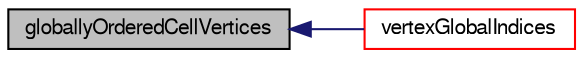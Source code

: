 digraph "globallyOrderedCellVertices"
{
  bgcolor="transparent";
  edge [fontname="FreeSans",fontsize="10",labelfontname="FreeSans",labelfontsize="10"];
  node [fontname="FreeSans",fontsize="10",shape=record];
  rankdir="LR";
  Node78 [label="globallyOrderedCellVertices",height=0.2,width=0.4,color="black", fillcolor="grey75", style="filled", fontcolor="black"];
  Node78 -> Node79 [dir="back",color="midnightblue",fontsize="10",style="solid",fontname="FreeSans"];
  Node79 [label="vertexGlobalIndices",height=0.2,width=0.4,color="red",URL="$a31462.html#a4ffaecdeaad2fba553e7b6d74fcff159",tooltip="Using the globalIndex object, return a list of four (sorted) global. "];
}
